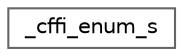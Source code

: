 digraph "Graphical Class Hierarchy"
{
 // LATEX_PDF_SIZE
  bgcolor="transparent";
  edge [fontname=Helvetica,fontsize=10,labelfontname=Helvetica,labelfontsize=10];
  node [fontname=Helvetica,fontsize=10,shape=box,height=0.2,width=0.4];
  rankdir="LR";
  Node0 [id="Node000000",label="_cffi_enum_s",height=0.2,width=0.4,color="grey40", fillcolor="white", style="filled",URL="$struct__cffi__enum__s.html",tooltip=" "];
}

